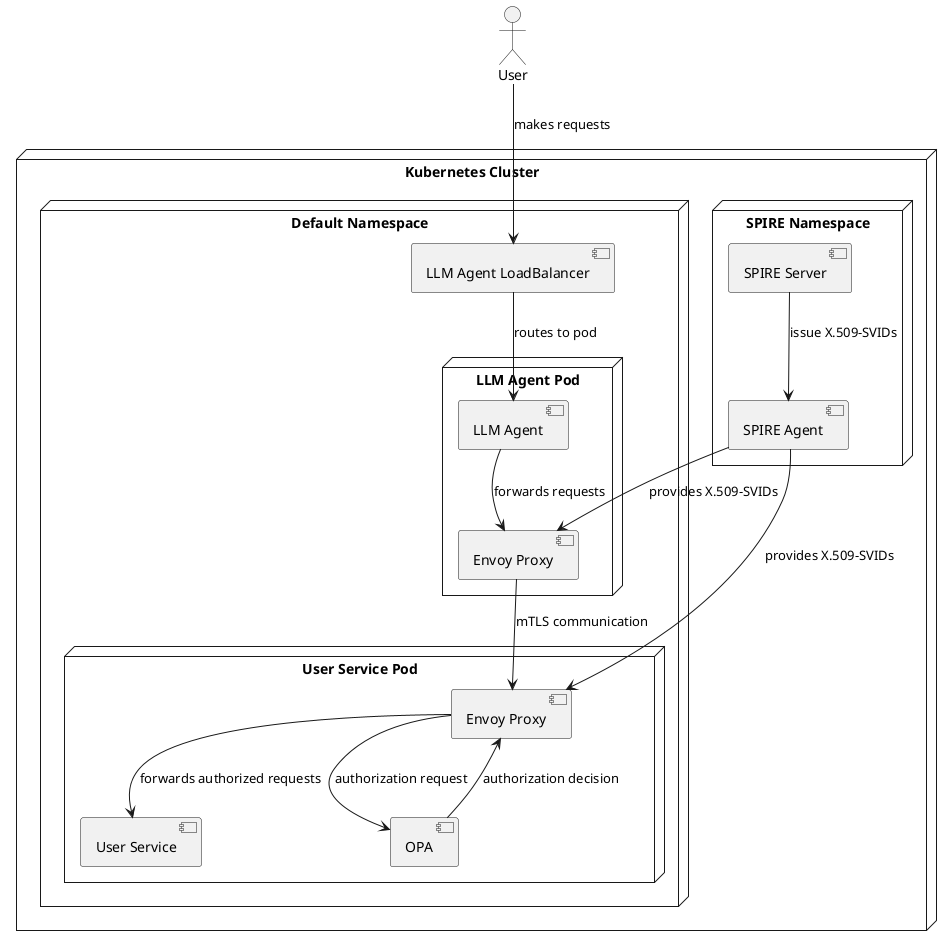 @startuml Deployment Diagram

' Define Kubernetes cluster
node "Kubernetes Cluster" {
  ' SPIRE namespace
  node "SPIRE Namespace" {
    component "SPIRE Server" as spire_server
    component "SPIRE Agent" as spire_agent

    spire_server --> spire_agent : issue X.509-SVIDs
  }

  ' Default namespace
  node "Default Namespace" {
    ' LLM Agent K8s Service
    component "LLM Agent LoadBalancer" as llm_service

    ' LLM Agent Pod
    node "LLM Agent Pod" {
      component "LLM Agent" as llm_agent
      component "Envoy Proxy" as llm_envoy

      llm_agent --> llm_envoy : forwards requests
    }

    llm_service --> llm_agent : routes to pod

    ' User Service Pod
    node "User Service Pod" {
      component "User Service" as user_service
      component "Envoy Proxy" as user_envoy
      component "OPA" as opa

      user_envoy --> opa : authorization request
      opa --> user_envoy : authorization decision
      user_envoy --> user_service : forwards authorized requests
    }

    ' Connections between pods
    llm_envoy --> user_envoy : mTLS communication
  }

  ' SPIRE Agent connections
  spire_agent --> llm_envoy : provides X.509-SVIDs
  spire_agent --> user_envoy : provides X.509-SVIDs
}

' External user
actor "User" as user
user --> llm_service : makes requests

@enduml
